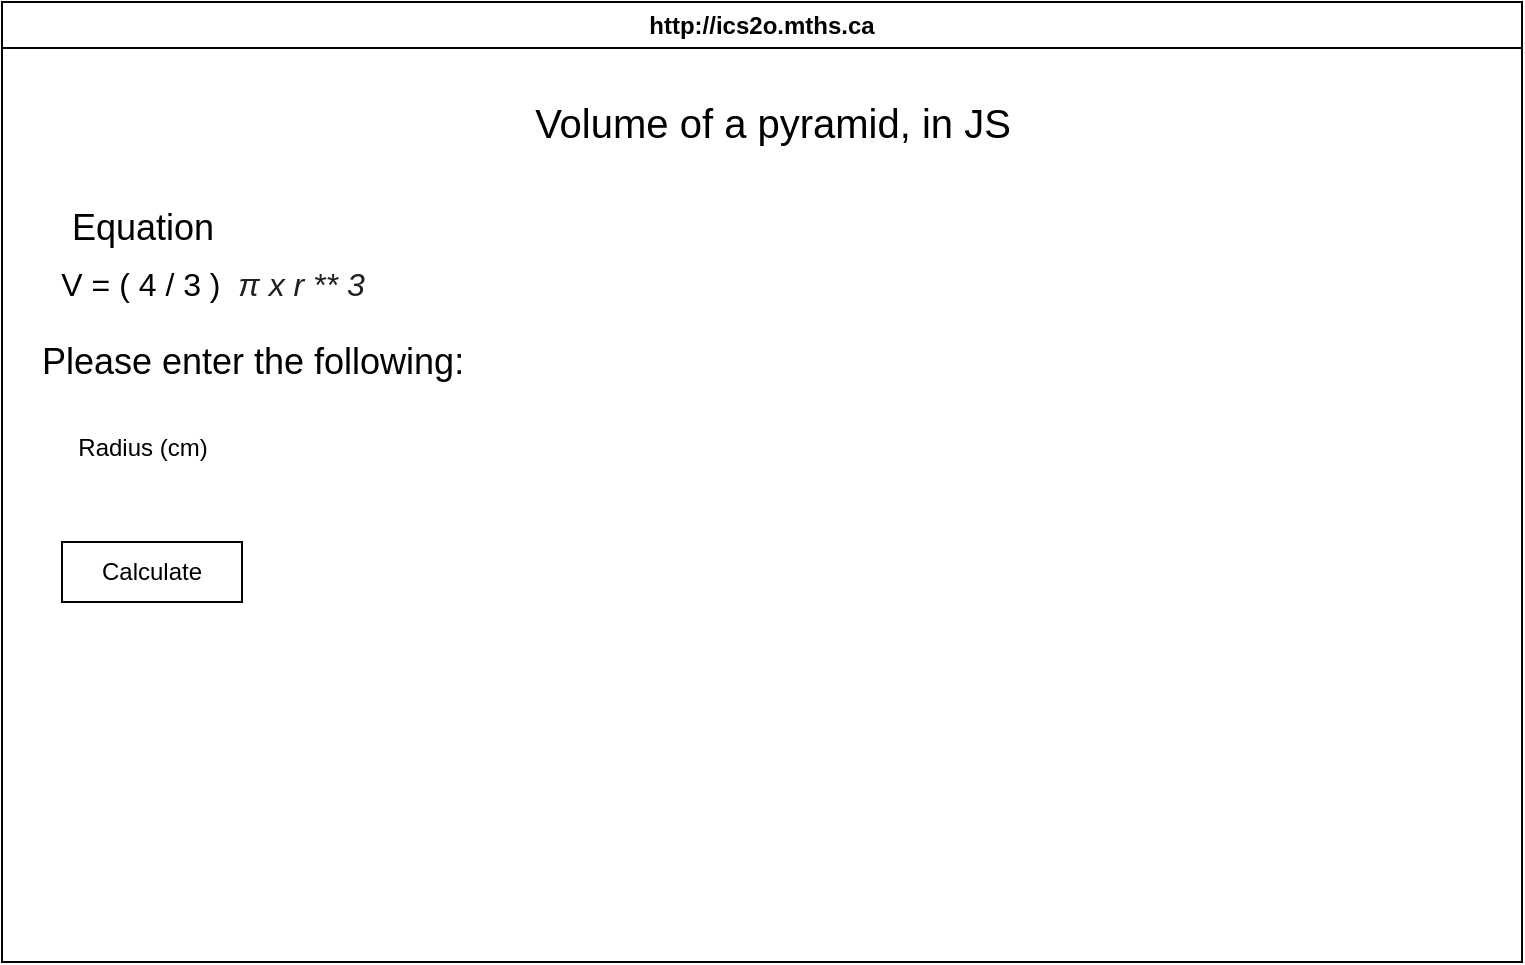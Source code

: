 <mxfile>
    <diagram id="HIP3nbAZw_EuaXWnEj3U" name="Page-1">
        <mxGraphModel dx="709" dy="507" grid="1" gridSize="10" guides="1" tooltips="1" connect="1" arrows="1" fold="1" page="1" pageScale="1" pageWidth="850" pageHeight="1100" math="0" shadow="0">
            <root>
                <mxCell id="0"/>
                <mxCell id="1" parent="0"/>
                <mxCell id="7" value="http://ics2o.mths.ca" style="swimlane;whiteSpace=wrap;html=1;" parent="1" vertex="1">
                    <mxGeometry x="40" y="40" width="760" height="480" as="geometry"/>
                </mxCell>
                <mxCell id="8" value="Volume of a pyramid, in JS" style="text;html=1;align=center;verticalAlign=middle;resizable=0;points=[];autosize=1;strokeColor=none;fillColor=none;fontSize=20;" vertex="1" parent="7">
                    <mxGeometry x="255" y="40" width="260" height="40" as="geometry"/>
                </mxCell>
                <mxCell id="11" value="&lt;font style=&quot;font-size: 16px;&quot;&gt;V = ( 4 / 3 )&amp;nbsp;&amp;nbsp;&lt;span style=&quot;color: rgb(31, 31, 31); font-family: XITSMath-Regular, Arial, sans-serif; font-style: italic; text-align: start;&quot;&gt;π x r ** 3&lt;/span&gt;&lt;/font&gt;&lt;h5 style=&quot;padding: 0px; font-size: 20px; font-weight: 500; line-height: 1; letter-spacing: 0.02em; font-family: Roboto, Helvetica, Arial, sans-serif; margin: 24px 0px 16px; color: rgba(0, 0, 0, 0.87); text-align: start; text-wrap-mode: wrap; background-color: rgb(140, 78, 216);&quot;&gt;&lt;/h5&gt;" style="text;html=1;align=center;verticalAlign=middle;resizable=0;points=[];autosize=1;strokeColor=none;fillColor=none;" vertex="1" parent="7">
                    <mxGeometry x="20" y="123" width="170" height="60" as="geometry"/>
                </mxCell>
                <mxCell id="12" value="Calculate" style="whiteSpace=wrap;html=1;" vertex="1" parent="7">
                    <mxGeometry x="30" y="270" width="90" height="30" as="geometry"/>
                </mxCell>
                <mxCell id="14" value="Please enter the following:" style="text;html=1;align=center;verticalAlign=middle;resizable=0;points=[];autosize=1;strokeColor=none;fillColor=none;fontSize=18;" vertex="1" parent="7">
                    <mxGeometry x="10" y="160" width="230" height="40" as="geometry"/>
                </mxCell>
                <mxCell id="10" value="Equation" style="text;html=1;align=center;verticalAlign=middle;resizable=0;points=[];autosize=1;strokeColor=none;fillColor=none;fontSize=18;" vertex="1" parent="1">
                    <mxGeometry x="65" y="133" width="90" height="40" as="geometry"/>
                </mxCell>
                <mxCell id="15" value="Radius (cm)" style="text;html=1;align=center;verticalAlign=middle;resizable=0;points=[];autosize=1;strokeColor=none;fillColor=none;" vertex="1" parent="1">
                    <mxGeometry x="65" y="248" width="90" height="30" as="geometry"/>
                </mxCell>
            </root>
        </mxGraphModel>
    </diagram>
</mxfile>